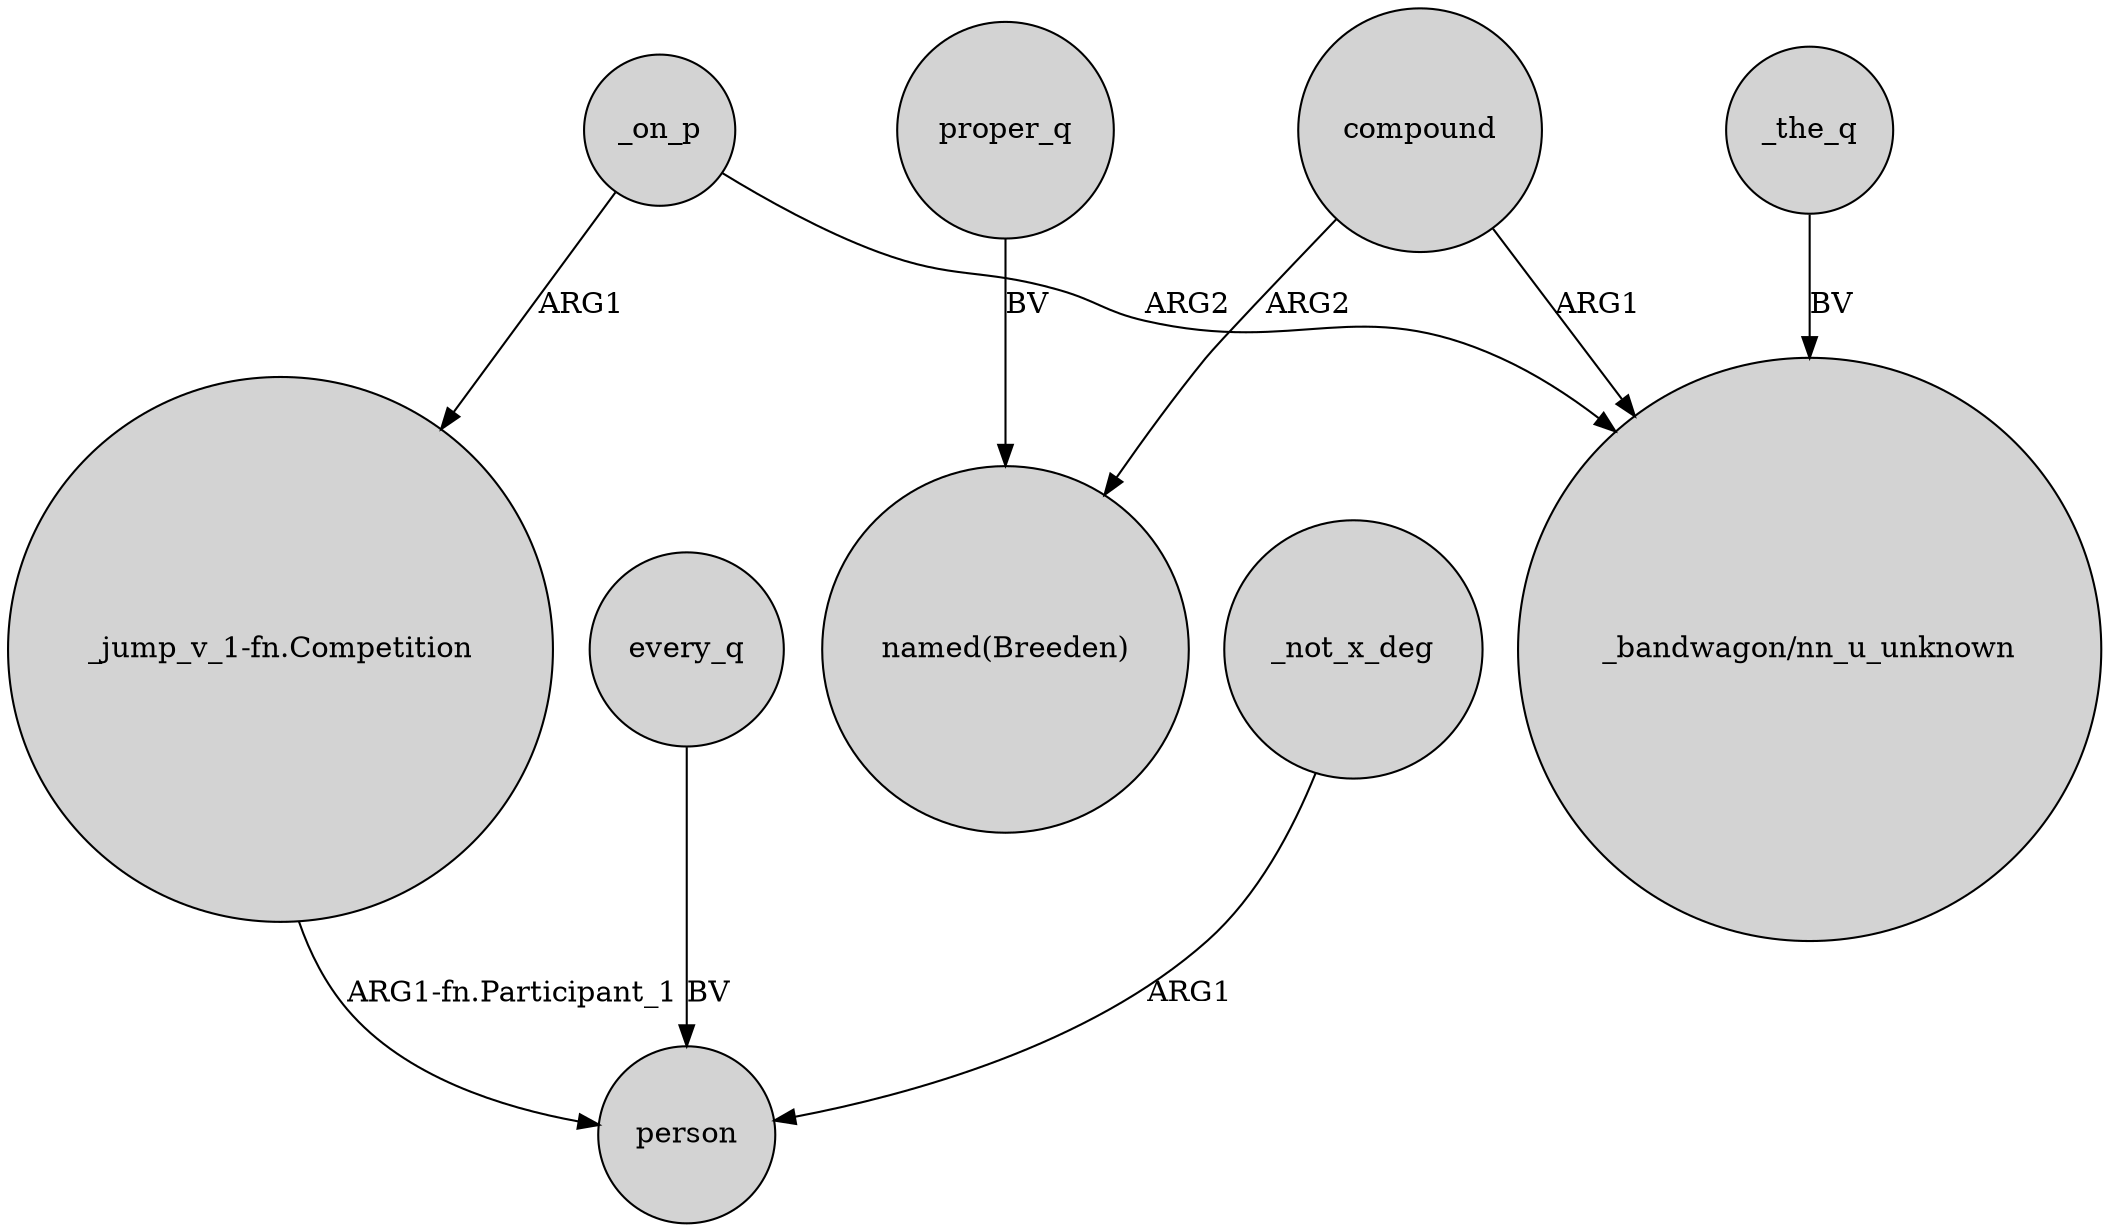 digraph {
	node [shape=circle style=filled]
	compound -> "_bandwagon/nn_u_unknown" [label=ARG1]
	compound -> "named(Breeden)" [label=ARG2]
	every_q -> person [label=BV]
	_on_p -> "_jump_v_1-fn.Competition" [label=ARG1]
	_not_x_deg -> person [label=ARG1]
	_on_p -> "_bandwagon/nn_u_unknown" [label=ARG2]
	proper_q -> "named(Breeden)" [label=BV]
	"_jump_v_1-fn.Competition" -> person [label="ARG1-fn.Participant_1"]
	_the_q -> "_bandwagon/nn_u_unknown" [label=BV]
}
